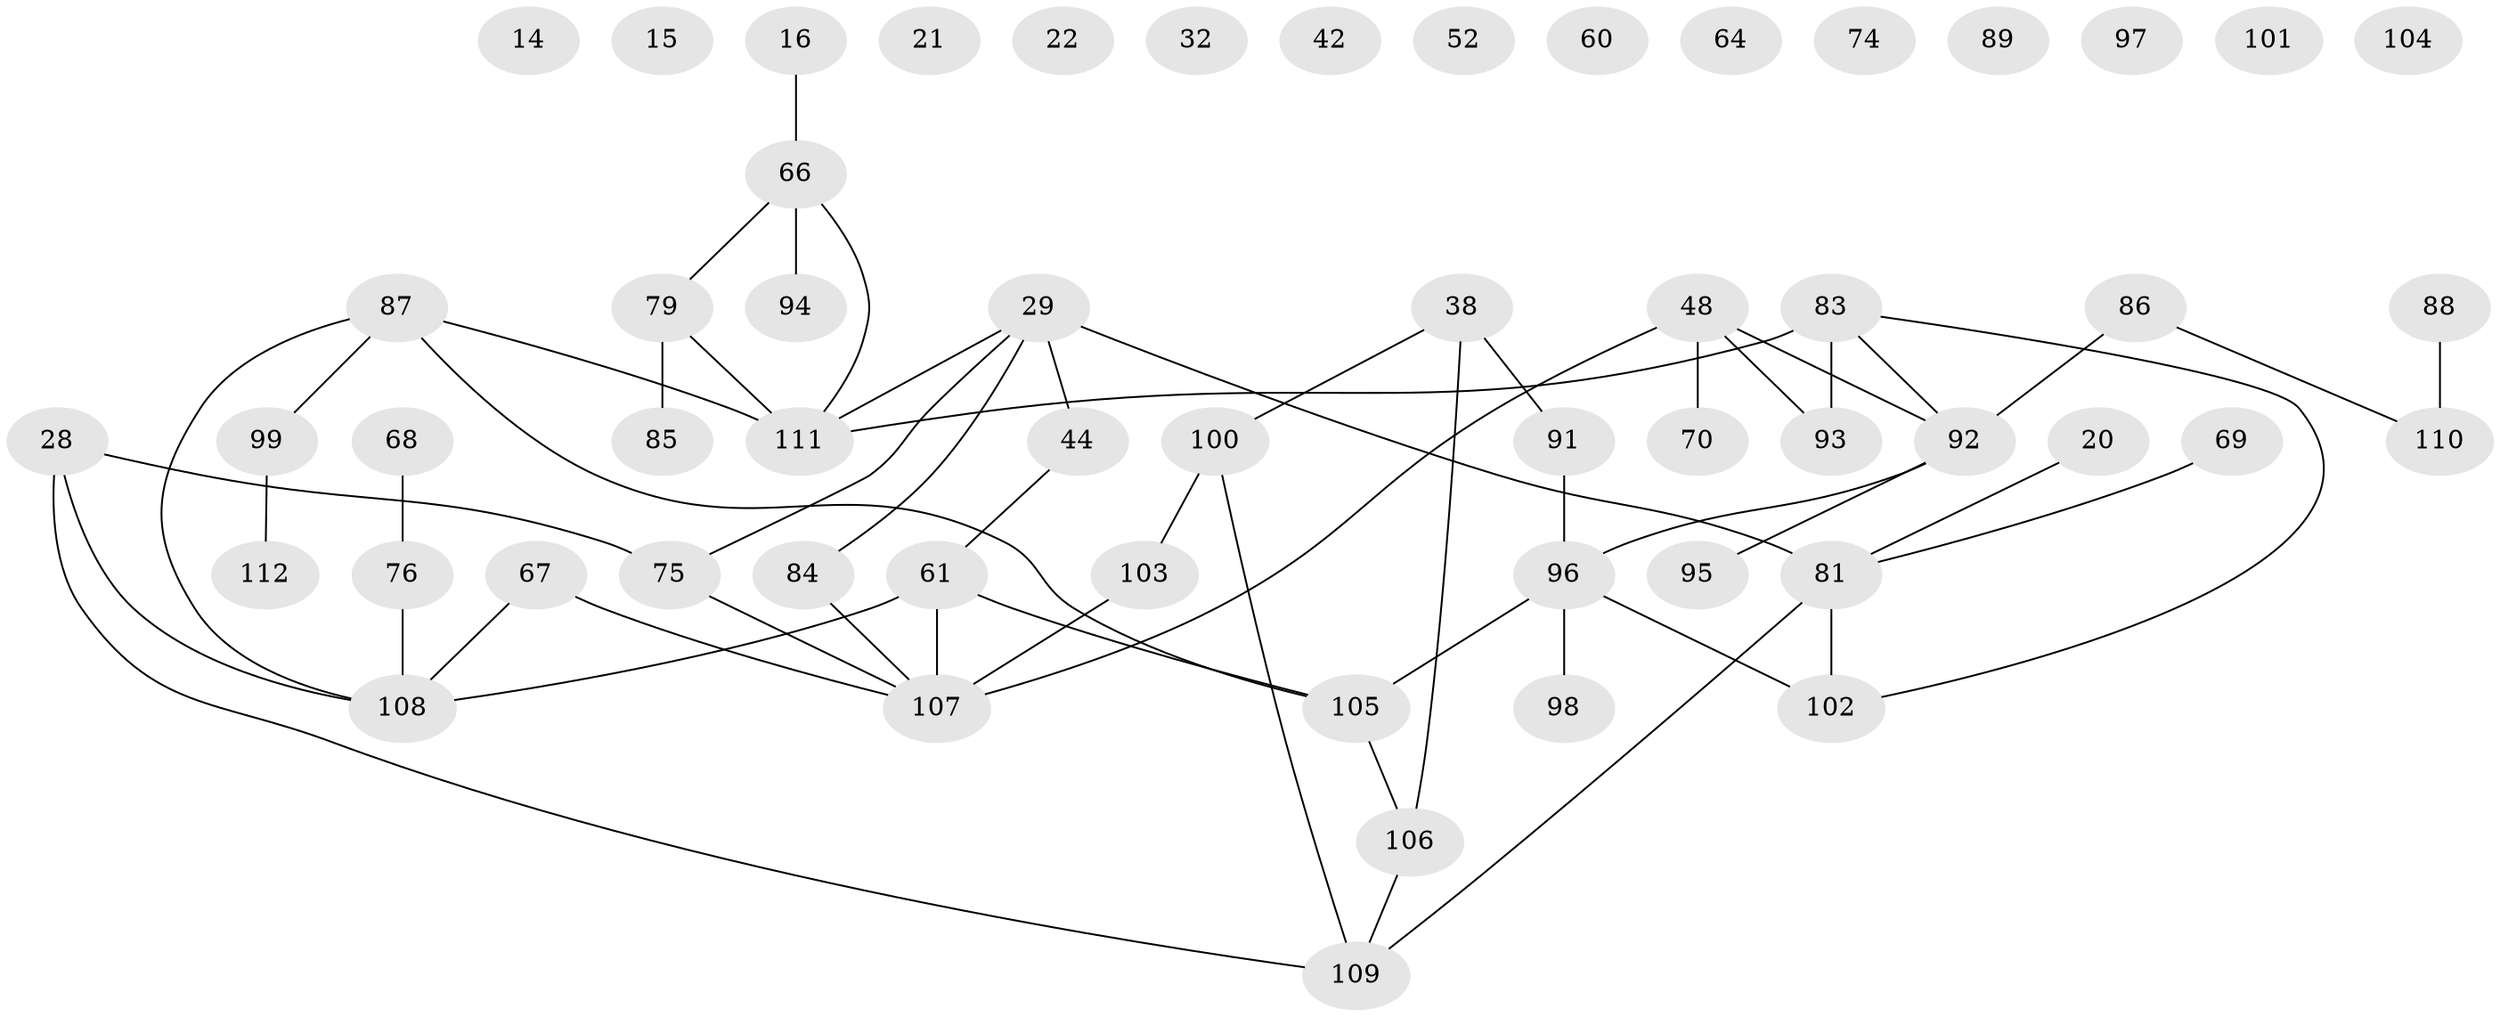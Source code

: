 // original degree distribution, {1: 0.1875, 4: 0.15178571428571427, 2: 0.2767857142857143, 3: 0.23214285714285715, 0: 0.125, 5: 0.026785714285714284}
// Generated by graph-tools (version 1.1) at 2025/43/03/04/25 21:43:06]
// undirected, 56 vertices, 58 edges
graph export_dot {
graph [start="1"]
  node [color=gray90,style=filled];
  14;
  15;
  16;
  20;
  21;
  22;
  28 [super="+2+3"];
  29 [super="+11"];
  32;
  38;
  42;
  44;
  48;
  52;
  60;
  61 [super="+4+57"];
  64;
  66;
  67;
  68;
  69;
  70;
  74;
  75 [super="+19"];
  76;
  79 [super="+1+49"];
  81 [super="+37"];
  83;
  84 [super="+23+7+78+82"];
  85;
  86 [super="+77+12"];
  87;
  88;
  89;
  91 [super="+51"];
  92 [super="+63+27"];
  93;
  94;
  95;
  96 [super="+30+34+47+71"];
  97;
  98;
  99 [super="+9+56"];
  100 [super="+55"];
  101;
  102 [super="+6"];
  103;
  104;
  105 [super="+26+53"];
  106 [super="+5"];
  107 [super="+73+59+62+80"];
  108 [super="+40+36+50"];
  109 [super="+24"];
  110;
  111 [super="+58+90"];
  112;
  16 -- 66;
  20 -- 81;
  28 -- 109 [weight=2];
  28 -- 75;
  28 -- 108 [weight=2];
  29 -- 44;
  29 -- 81 [weight=2];
  29 -- 75;
  29 -- 111;
  29 -- 84;
  38 -- 106 [weight=2];
  38 -- 100;
  38 -- 91;
  44 -- 61;
  48 -- 70;
  48 -- 93;
  48 -- 92;
  48 -- 107;
  61 -- 108 [weight=2];
  61 -- 105;
  61 -- 107 [weight=2];
  66 -- 79;
  66 -- 94;
  66 -- 111;
  67 -- 108;
  67 -- 107;
  68 -- 76;
  69 -- 81;
  75 -- 107;
  76 -- 108;
  79 -- 85;
  79 -- 111;
  81 -- 109 [weight=2];
  81 -- 102;
  83 -- 93;
  83 -- 102;
  83 -- 111 [weight=2];
  83 -- 92;
  84 -- 107;
  86 -- 92;
  86 -- 110;
  87 -- 99;
  87 -- 105;
  87 -- 108;
  87 -- 111;
  88 -- 110;
  91 -- 96;
  92 -- 96;
  92 -- 95;
  96 -- 105;
  96 -- 102;
  96 -- 98;
  99 -- 112;
  100 -- 103;
  100 -- 109;
  103 -- 107;
  105 -- 106;
  106 -- 109;
}
